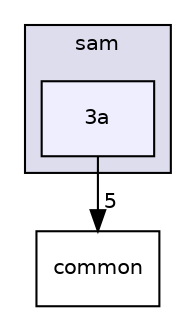 digraph "3a" {
  compound=true
  node [ fontsize="10", fontname="Helvetica"];
  edge [ labelfontsize="10", labelfontname="Helvetica"];
  subgraph clusterdir_8813fd87f07555a58aeca6294a6b971b {
    graph [ bgcolor="#ddddee", pencolor="black", label="sam" fontname="Helvetica", fontsize="10", URL="dir_8813fd87f07555a58aeca6294a6b971b.html"]
  dir_f264e038fbc1cc23590989360d663de5 [shape=box, label="3a", style="filled", fillcolor="#eeeeff", pencolor="black", URL="dir_f264e038fbc1cc23590989360d663de5.html"];
  }
  dir_8b5a49aa40d3157d13b4f8a53a707259 [shape=box label="common" URL="dir_8b5a49aa40d3157d13b4f8a53a707259.html"];
  dir_f264e038fbc1cc23590989360d663de5->dir_8b5a49aa40d3157d13b4f8a53a707259 [headlabel="5", labeldistance=1.5 headhref="dir_000006_000008.html"];
}
